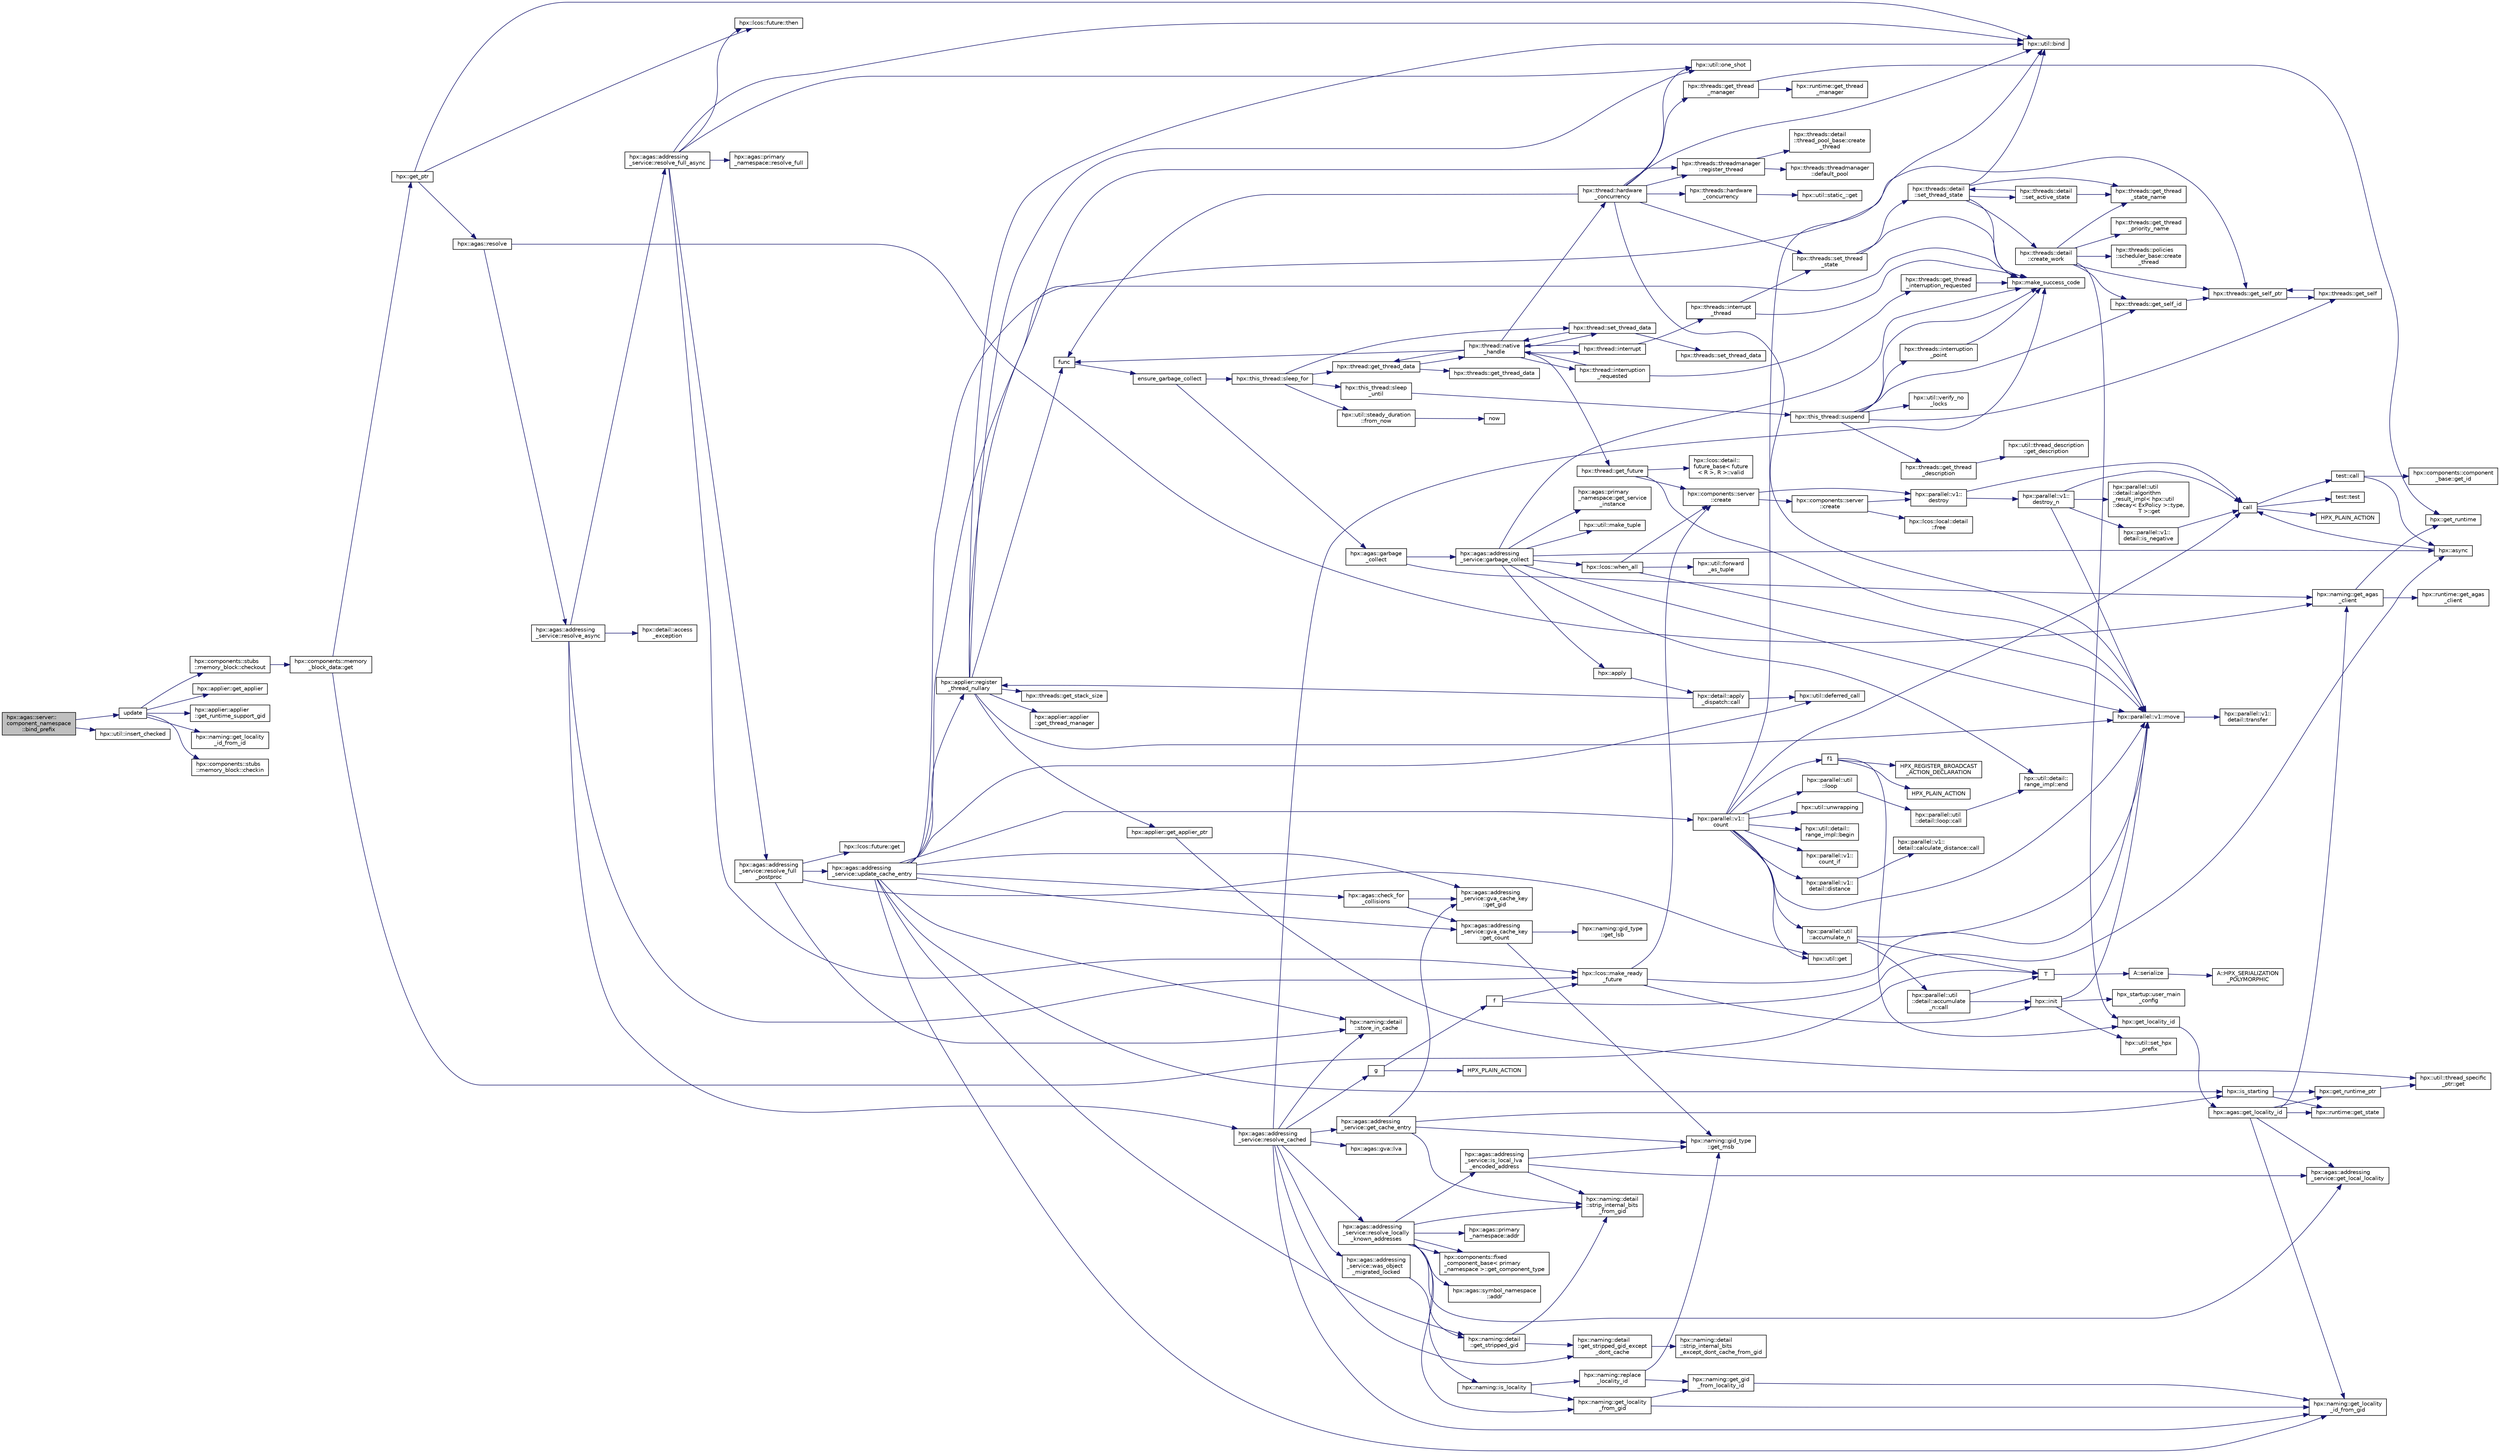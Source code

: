 digraph "hpx::agas::server::component_namespace::bind_prefix"
{
  edge [fontname="Helvetica",fontsize="10",labelfontname="Helvetica",labelfontsize="10"];
  node [fontname="Helvetica",fontsize="10",shape=record];
  rankdir="LR";
  Node181 [label="hpx::agas::server::\lcomponent_namespace\l::bind_prefix",height=0.2,width=0.4,color="black", fillcolor="grey75", style="filled", fontcolor="black"];
  Node181 -> Node182 [color="midnightblue",fontsize="10",style="solid",fontname="Helvetica"];
  Node182 [label="update",height=0.2,width=0.4,color="black", fillcolor="white", style="filled",URL="$d7/d8b/non__atomic__rma_8cpp.html#a1f6c9aa3449cfad360e892c9c0bb7773"];
  Node182 -> Node183 [color="midnightblue",fontsize="10",style="solid",fontname="Helvetica"];
  Node183 [label="hpx::components::stubs\l::memory_block::checkout",height=0.2,width=0.4,color="black", fillcolor="white", style="filled",URL="$d2/d46/structhpx_1_1components_1_1stubs_1_1memory__block.html#a37128bbb38e0ee31010f3d06d6de4e66"];
  Node183 -> Node184 [color="midnightblue",fontsize="10",style="solid",fontname="Helvetica"];
  Node184 [label="hpx::components::memory\l_block_data::get",height=0.2,width=0.4,color="black", fillcolor="white", style="filled",URL="$d5/d76/classhpx_1_1components_1_1memory__block__data.html#a97ce2f01b730d8d90d329c1642fc0b28"];
  Node184 -> Node185 [color="midnightblue",fontsize="10",style="solid",fontname="Helvetica"];
  Node185 [label="T",height=0.2,width=0.4,color="black", fillcolor="white", style="filled",URL="$db/d33/polymorphic__semiintrusive__template_8cpp.html#ad187658f9cb91c1312b39ae7e896f1ea"];
  Node185 -> Node186 [color="midnightblue",fontsize="10",style="solid",fontname="Helvetica"];
  Node186 [label="A::serialize",height=0.2,width=0.4,color="black", fillcolor="white", style="filled",URL="$d7/da0/struct_a.html#a5f5c287cf471e274ed9dda0da1592212"];
  Node186 -> Node187 [color="midnightblue",fontsize="10",style="solid",fontname="Helvetica"];
  Node187 [label="A::HPX_SERIALIZATION\l_POLYMORPHIC",height=0.2,width=0.4,color="black", fillcolor="white", style="filled",URL="$d7/da0/struct_a.html#ada978cc156cebbafddb1f3aa4c01918c"];
  Node184 -> Node188 [color="midnightblue",fontsize="10",style="solid",fontname="Helvetica"];
  Node188 [label="hpx::get_ptr",height=0.2,width=0.4,color="black", fillcolor="white", style="filled",URL="$d8/d83/namespacehpx.html#aeb814737de830a2e8e340ca052d5ebfa",tooltip="Returns a future referring to the pointer to the underlying memory of a component. "];
  Node188 -> Node189 [color="midnightblue",fontsize="10",style="solid",fontname="Helvetica"];
  Node189 [label="hpx::agas::resolve",height=0.2,width=0.4,color="black", fillcolor="white", style="filled",URL="$dc/d54/namespacehpx_1_1agas.html#aa3252ce39fbc229439bb0d85875b01fb"];
  Node189 -> Node190 [color="midnightblue",fontsize="10",style="solid",fontname="Helvetica"];
  Node190 [label="hpx::naming::get_agas\l_client",height=0.2,width=0.4,color="black", fillcolor="white", style="filled",URL="$d4/dc9/namespacehpx_1_1naming.html#a0408fffd5d34b620712a801b0ae3b032"];
  Node190 -> Node191 [color="midnightblue",fontsize="10",style="solid",fontname="Helvetica"];
  Node191 [label="hpx::get_runtime",height=0.2,width=0.4,color="black", fillcolor="white", style="filled",URL="$d8/d83/namespacehpx.html#aef902cc6c7dd3b9fbadf34d1e850a070"];
  Node190 -> Node192 [color="midnightblue",fontsize="10",style="solid",fontname="Helvetica"];
  Node192 [label="hpx::runtime::get_agas\l_client",height=0.2,width=0.4,color="black", fillcolor="white", style="filled",URL="$d0/d7b/classhpx_1_1runtime.html#aeb5dddd30d6b9861669af8ad44d1a96a"];
  Node189 -> Node193 [color="midnightblue",fontsize="10",style="solid",fontname="Helvetica"];
  Node193 [label="hpx::agas::addressing\l_service::resolve_async",height=0.2,width=0.4,color="black", fillcolor="white", style="filled",URL="$db/d58/structhpx_1_1agas_1_1addressing__service.html#a3344990e7d5c255f51bf89a8fb2828eb"];
  Node193 -> Node194 [color="midnightblue",fontsize="10",style="solid",fontname="Helvetica"];
  Node194 [label="hpx::lcos::make_ready\l_future",height=0.2,width=0.4,color="black", fillcolor="white", style="filled",URL="$d2/dc9/namespacehpx_1_1lcos.html#a42997564ddfde91d475b8a2cea8f53e4"];
  Node194 -> Node195 [color="midnightblue",fontsize="10",style="solid",fontname="Helvetica"];
  Node195 [label="hpx::init",height=0.2,width=0.4,color="black", fillcolor="white", style="filled",URL="$d8/d83/namespacehpx.html#a3c694ea960b47c56b33351ba16e3d76b",tooltip="Main entry point for launching the HPX runtime system. "];
  Node195 -> Node196 [color="midnightblue",fontsize="10",style="solid",fontname="Helvetica"];
  Node196 [label="hpx::util::set_hpx\l_prefix",height=0.2,width=0.4,color="black", fillcolor="white", style="filled",URL="$df/dad/namespacehpx_1_1util.html#ae40a23c1ba0a48d9304dcf717a95793e"];
  Node195 -> Node197 [color="midnightblue",fontsize="10",style="solid",fontname="Helvetica"];
  Node197 [label="hpx_startup::user_main\l_config",height=0.2,width=0.4,color="black", fillcolor="white", style="filled",URL="$d3/dd2/namespacehpx__startup.html#aaac571d88bd3912a4225a23eb3261637"];
  Node195 -> Node198 [color="midnightblue",fontsize="10",style="solid",fontname="Helvetica"];
  Node198 [label="hpx::parallel::v1::move",height=0.2,width=0.4,color="black", fillcolor="white", style="filled",URL="$db/db9/namespacehpx_1_1parallel_1_1v1.html#aa7c4ede081ce786c9d1eb1adff495cfc"];
  Node198 -> Node199 [color="midnightblue",fontsize="10",style="solid",fontname="Helvetica"];
  Node199 [label="hpx::parallel::v1::\ldetail::transfer",height=0.2,width=0.4,color="black", fillcolor="white", style="filled",URL="$d2/ddd/namespacehpx_1_1parallel_1_1v1_1_1detail.html#ab1b56a05e1885ca7cc7ffa1804dd2f3c"];
  Node194 -> Node200 [color="midnightblue",fontsize="10",style="solid",fontname="Helvetica"];
  Node200 [label="hpx::components::server\l::create",height=0.2,width=0.4,color="black", fillcolor="white", style="filled",URL="$d2/da2/namespacehpx_1_1components_1_1server.html#ac776c89f3d68ceb910e8cee9fa937ab4",tooltip="Create arrays of components using their default constructor. "];
  Node200 -> Node201 [color="midnightblue",fontsize="10",style="solid",fontname="Helvetica"];
  Node201 [label="hpx::components::server\l::create",height=0.2,width=0.4,color="black", fillcolor="white", style="filled",URL="$d2/da2/namespacehpx_1_1components_1_1server.html#a77d26de181c97b444565e230577981bd"];
  Node201 -> Node202 [color="midnightblue",fontsize="10",style="solid",fontname="Helvetica"];
  Node202 [label="hpx::lcos::local::detail\l::free",height=0.2,width=0.4,color="black", fillcolor="white", style="filled",URL="$d4/dcb/namespacehpx_1_1lcos_1_1local_1_1detail.html#a55a940f019734e9bb045dc123cd80e48"];
  Node201 -> Node203 [color="midnightblue",fontsize="10",style="solid",fontname="Helvetica"];
  Node203 [label="hpx::parallel::v1::\ldestroy",height=0.2,width=0.4,color="black", fillcolor="white", style="filled",URL="$db/db9/namespacehpx_1_1parallel_1_1v1.html#acf303558375048e8a7cc9a2c2e09477f"];
  Node203 -> Node204 [color="midnightblue",fontsize="10",style="solid",fontname="Helvetica"];
  Node204 [label="call",height=0.2,width=0.4,color="black", fillcolor="white", style="filled",URL="$d2/d67/promise__1620_8cpp.html#a58357f0b82bc761e1d0b9091ed563a70"];
  Node204 -> Node205 [color="midnightblue",fontsize="10",style="solid",fontname="Helvetica"];
  Node205 [label="test::test",height=0.2,width=0.4,color="black", fillcolor="white", style="filled",URL="$d8/d89/structtest.html#ab42d5ece712d716b04cb3f686f297a26"];
  Node204 -> Node206 [color="midnightblue",fontsize="10",style="solid",fontname="Helvetica"];
  Node206 [label="HPX_PLAIN_ACTION",height=0.2,width=0.4,color="black", fillcolor="white", style="filled",URL="$d2/d67/promise__1620_8cpp.html#ab96aab827a4b1fcaf66cfe0ba83fef23"];
  Node204 -> Node207 [color="midnightblue",fontsize="10",style="solid",fontname="Helvetica"];
  Node207 [label="test::call",height=0.2,width=0.4,color="black", fillcolor="white", style="filled",URL="$d8/d89/structtest.html#aeb29e7ed6518b9426ccf1344c52620ae"];
  Node207 -> Node208 [color="midnightblue",fontsize="10",style="solid",fontname="Helvetica"];
  Node208 [label="hpx::async",height=0.2,width=0.4,color="black", fillcolor="white", style="filled",URL="$d8/d83/namespacehpx.html#acb7d8e37b73b823956ce144f9a57eaa4"];
  Node208 -> Node204 [color="midnightblue",fontsize="10",style="solid",fontname="Helvetica"];
  Node207 -> Node209 [color="midnightblue",fontsize="10",style="solid",fontname="Helvetica"];
  Node209 [label="hpx::components::component\l_base::get_id",height=0.2,width=0.4,color="black", fillcolor="white", style="filled",URL="$d2/de6/classhpx_1_1components_1_1component__base.html#a4c8fd93514039bdf01c48d66d82b19cd"];
  Node203 -> Node210 [color="midnightblue",fontsize="10",style="solid",fontname="Helvetica"];
  Node210 [label="hpx::parallel::v1::\ldestroy_n",height=0.2,width=0.4,color="black", fillcolor="white", style="filled",URL="$db/db9/namespacehpx_1_1parallel_1_1v1.html#a71d0691132a300690163f5636bcd5bd3"];
  Node210 -> Node211 [color="midnightblue",fontsize="10",style="solid",fontname="Helvetica"];
  Node211 [label="hpx::parallel::v1::\ldetail::is_negative",height=0.2,width=0.4,color="black", fillcolor="white", style="filled",URL="$d2/ddd/namespacehpx_1_1parallel_1_1v1_1_1detail.html#adf2e40fc4b20ad0fd442ee3118a4d527"];
  Node211 -> Node204 [color="midnightblue",fontsize="10",style="solid",fontname="Helvetica"];
  Node210 -> Node212 [color="midnightblue",fontsize="10",style="solid",fontname="Helvetica"];
  Node212 [label="hpx::parallel::util\l::detail::algorithm\l_result_impl\< hpx::util\l::decay\< ExPolicy \>::type,\l T \>::get",height=0.2,width=0.4,color="black", fillcolor="white", style="filled",URL="$d2/d42/structhpx_1_1parallel_1_1util_1_1detail_1_1algorithm__result__impl.html#ab5b051e8ec74eff5e0e62fd63f5d377e"];
  Node210 -> Node198 [color="midnightblue",fontsize="10",style="solid",fontname="Helvetica"];
  Node210 -> Node204 [color="midnightblue",fontsize="10",style="solid",fontname="Helvetica"];
  Node200 -> Node203 [color="midnightblue",fontsize="10",style="solid",fontname="Helvetica"];
  Node194 -> Node198 [color="midnightblue",fontsize="10",style="solid",fontname="Helvetica"];
  Node193 -> Node213 [color="midnightblue",fontsize="10",style="solid",fontname="Helvetica"];
  Node213 [label="hpx::agas::addressing\l_service::resolve_cached",height=0.2,width=0.4,color="black", fillcolor="white", style="filled",URL="$db/d58/structhpx_1_1agas_1_1addressing__service.html#a187ac62b4a4b7c1b98b75979357f07a9"];
  Node213 -> Node214 [color="midnightblue",fontsize="10",style="solid",fontname="Helvetica"];
  Node214 [label="hpx::naming::detail\l::get_stripped_gid_except\l_dont_cache",height=0.2,width=0.4,color="black", fillcolor="white", style="filled",URL="$d5/d18/namespacehpx_1_1naming_1_1detail.html#a1ab848588112d0f7fac377a15692c9cc"];
  Node214 -> Node215 [color="midnightblue",fontsize="10",style="solid",fontname="Helvetica"];
  Node215 [label="hpx::naming::detail\l::strip_internal_bits\l_except_dont_cache_from_gid",height=0.2,width=0.4,color="black", fillcolor="white", style="filled",URL="$d5/d18/namespacehpx_1_1naming_1_1detail.html#aabeb51a92376c6bfb9cf31bf9ff0c4cc"];
  Node213 -> Node216 [color="midnightblue",fontsize="10",style="solid",fontname="Helvetica"];
  Node216 [label="hpx::agas::addressing\l_service::resolve_locally\l_known_addresses",height=0.2,width=0.4,color="black", fillcolor="white", style="filled",URL="$db/d58/structhpx_1_1agas_1_1addressing__service.html#afb44b2c86524b47d1431d9d66524075c"];
  Node216 -> Node217 [color="midnightblue",fontsize="10",style="solid",fontname="Helvetica"];
  Node217 [label="hpx::naming::detail\l::strip_internal_bits\l_from_gid",height=0.2,width=0.4,color="black", fillcolor="white", style="filled",URL="$d5/d18/namespacehpx_1_1naming_1_1detail.html#a95cca4d4bc82a9da3e804b225b03dfaf"];
  Node216 -> Node218 [color="midnightblue",fontsize="10",style="solid",fontname="Helvetica"];
  Node218 [label="hpx::agas::addressing\l_service::is_local_lva\l_encoded_address",height=0.2,width=0.4,color="black", fillcolor="white", style="filled",URL="$db/d58/structhpx_1_1agas_1_1addressing__service.html#af9469c8740aeb898ce6937e2d0e57095"];
  Node218 -> Node217 [color="midnightblue",fontsize="10",style="solid",fontname="Helvetica"];
  Node218 -> Node219 [color="midnightblue",fontsize="10",style="solid",fontname="Helvetica"];
  Node219 [label="hpx::agas::addressing\l_service::get_local_locality",height=0.2,width=0.4,color="black", fillcolor="white", style="filled",URL="$db/d58/structhpx_1_1agas_1_1addressing__service.html#ab52c19a37c2a7a006c6c15f90ad0539c"];
  Node218 -> Node220 [color="midnightblue",fontsize="10",style="solid",fontname="Helvetica"];
  Node220 [label="hpx::naming::gid_type\l::get_msb",height=0.2,width=0.4,color="black", fillcolor="white", style="filled",URL="$d3/d67/structhpx_1_1naming_1_1gid__type.html#a31d0fb49a563fb184fecaabdced4dcd9"];
  Node216 -> Node219 [color="midnightblue",fontsize="10",style="solid",fontname="Helvetica"];
  Node216 -> Node221 [color="midnightblue",fontsize="10",style="solid",fontname="Helvetica"];
  Node221 [label="hpx::naming::is_locality",height=0.2,width=0.4,color="black", fillcolor="white", style="filled",URL="$d4/dc9/namespacehpx_1_1naming.html#a960045d29982b0fda774809643cf2be8"];
  Node221 -> Node222 [color="midnightblue",fontsize="10",style="solid",fontname="Helvetica"];
  Node222 [label="hpx::naming::get_locality\l_from_gid",height=0.2,width=0.4,color="black", fillcolor="white", style="filled",URL="$d4/dc9/namespacehpx_1_1naming.html#a0b1c0ab6510a7a869fa4e3c7717748e5"];
  Node222 -> Node223 [color="midnightblue",fontsize="10",style="solid",fontname="Helvetica"];
  Node223 [label="hpx::naming::get_gid\l_from_locality_id",height=0.2,width=0.4,color="black", fillcolor="white", style="filled",URL="$d4/dc9/namespacehpx_1_1naming.html#ae50a3ecdb5854b6a25a556ebc9830541"];
  Node223 -> Node224 [color="midnightblue",fontsize="10",style="solid",fontname="Helvetica"];
  Node224 [label="hpx::naming::get_locality\l_id_from_gid",height=0.2,width=0.4,color="black", fillcolor="white", style="filled",URL="$d4/dc9/namespacehpx_1_1naming.html#a7fd43037784560bd04fda9b49e33529f"];
  Node222 -> Node224 [color="midnightblue",fontsize="10",style="solid",fontname="Helvetica"];
  Node221 -> Node225 [color="midnightblue",fontsize="10",style="solid",fontname="Helvetica"];
  Node225 [label="hpx::naming::replace\l_locality_id",height=0.2,width=0.4,color="black", fillcolor="white", style="filled",URL="$d4/dc9/namespacehpx_1_1naming.html#a27ed9275dccbd5fb677b350f040c21b4"];
  Node225 -> Node223 [color="midnightblue",fontsize="10",style="solid",fontname="Helvetica"];
  Node225 -> Node220 [color="midnightblue",fontsize="10",style="solid",fontname="Helvetica"];
  Node216 -> Node222 [color="midnightblue",fontsize="10",style="solid",fontname="Helvetica"];
  Node216 -> Node226 [color="midnightblue",fontsize="10",style="solid",fontname="Helvetica"];
  Node226 [label="hpx::agas::primary\l_namespace::addr",height=0.2,width=0.4,color="black", fillcolor="white", style="filled",URL="$d1/d43/structhpx_1_1agas_1_1primary__namespace.html#ab71d11675989acee54e82f6d1956a77c"];
  Node216 -> Node227 [color="midnightblue",fontsize="10",style="solid",fontname="Helvetica"];
  Node227 [label="hpx::components::fixed\l_component_base\< primary\l_namespace \>::get_component_type",height=0.2,width=0.4,color="black", fillcolor="white", style="filled",URL="$df/dfd/classhpx_1_1components_1_1fixed__component__base.html#aa87dbc5aad4f2ee3f9b8f62c6981a8c2"];
  Node216 -> Node228 [color="midnightblue",fontsize="10",style="solid",fontname="Helvetica"];
  Node228 [label="hpx::agas::symbol_namespace\l::addr",height=0.2,width=0.4,color="black", fillcolor="white", style="filled",URL="$dd/d5e/structhpx_1_1agas_1_1symbol__namespace.html#a2527957c5b5ce9c4842294c8a95d00b4"];
  Node216 -> Node227 [color="midnightblue",fontsize="10",style="solid",fontname="Helvetica"];
  Node213 -> Node229 [color="midnightblue",fontsize="10",style="solid",fontname="Helvetica"];
  Node229 [label="hpx::make_success_code",height=0.2,width=0.4,color="black", fillcolor="white", style="filled",URL="$d8/d83/namespacehpx.html#a0e8512a8f49e2a6c8185061181419d8f",tooltip="Returns error_code(hpx::success, \"success\", mode). "];
  Node213 -> Node230 [color="midnightblue",fontsize="10",style="solid",fontname="Helvetica"];
  Node230 [label="hpx::naming::detail\l::store_in_cache",height=0.2,width=0.4,color="black", fillcolor="white", style="filled",URL="$d5/d18/namespacehpx_1_1naming_1_1detail.html#a58e1ddcbd72ed4042377e11f32abf3fa"];
  Node213 -> Node224 [color="midnightblue",fontsize="10",style="solid",fontname="Helvetica"];
  Node213 -> Node231 [color="midnightblue",fontsize="10",style="solid",fontname="Helvetica"];
  Node231 [label="hpx::agas::addressing\l_service::was_object\l_migrated_locked",height=0.2,width=0.4,color="black", fillcolor="white", style="filled",URL="$db/d58/structhpx_1_1agas_1_1addressing__service.html#aade8c179c3866b1212fe6439b586ace1",tooltip="Maintain list of migrated objects. "];
  Node231 -> Node232 [color="midnightblue",fontsize="10",style="solid",fontname="Helvetica"];
  Node232 [label="hpx::naming::detail\l::get_stripped_gid",height=0.2,width=0.4,color="black", fillcolor="white", style="filled",URL="$d5/d18/namespacehpx_1_1naming_1_1detail.html#ad3a849cb7ebd5dccf9aefadccc21dd89"];
  Node232 -> Node217 [color="midnightblue",fontsize="10",style="solid",fontname="Helvetica"];
  Node232 -> Node214 [color="midnightblue",fontsize="10",style="solid",fontname="Helvetica"];
  Node213 -> Node233 [color="midnightblue",fontsize="10",style="solid",fontname="Helvetica"];
  Node233 [label="g",height=0.2,width=0.4,color="black", fillcolor="white", style="filled",URL="$da/d17/cxx11__noexcept_8cpp.html#a96f5ebe659f57f5faa7343c54f8ea39a"];
  Node233 -> Node234 [color="midnightblue",fontsize="10",style="solid",fontname="Helvetica"];
  Node234 [label="f",height=0.2,width=0.4,color="black", fillcolor="white", style="filled",URL="$d4/d13/async__unwrap__1037_8cpp.html#a02a6b0b4f77af9f69a841dc8262b0cd0"];
  Node234 -> Node208 [color="midnightblue",fontsize="10",style="solid",fontname="Helvetica"];
  Node234 -> Node194 [color="midnightblue",fontsize="10",style="solid",fontname="Helvetica"];
  Node233 -> Node235 [color="midnightblue",fontsize="10",style="solid",fontname="Helvetica"];
  Node235 [label="HPX_PLAIN_ACTION",height=0.2,width=0.4,color="black", fillcolor="white", style="filled",URL="$d4/d13/async__unwrap__1037_8cpp.html#ab5991a65409f0229f564e4935bd7b979"];
  Node213 -> Node236 [color="midnightblue",fontsize="10",style="solid",fontname="Helvetica"];
  Node236 [label="hpx::agas::addressing\l_service::get_cache_entry",height=0.2,width=0.4,color="black", fillcolor="white", style="filled",URL="$db/d58/structhpx_1_1agas_1_1addressing__service.html#aa49e358ece0734e36829a90603b51c63"];
  Node236 -> Node237 [color="midnightblue",fontsize="10",style="solid",fontname="Helvetica"];
  Node237 [label="hpx::is_starting",height=0.2,width=0.4,color="black", fillcolor="white", style="filled",URL="$d8/d83/namespacehpx.html#ab3ff61647293cfe9b7c3060fee8445a5",tooltip="Test whether the runtime system is currently being started. "];
  Node237 -> Node238 [color="midnightblue",fontsize="10",style="solid",fontname="Helvetica"];
  Node238 [label="hpx::get_runtime_ptr",height=0.2,width=0.4,color="black", fillcolor="white", style="filled",URL="$d8/d83/namespacehpx.html#af29daf2bb3e01b4d6495a1742b6cce64"];
  Node238 -> Node239 [color="midnightblue",fontsize="10",style="solid",fontname="Helvetica"];
  Node239 [label="hpx::util::thread_specific\l_ptr::get",height=0.2,width=0.4,color="black", fillcolor="white", style="filled",URL="$d4/d4c/structhpx_1_1util_1_1thread__specific__ptr.html#a3b27d8520710478aa41d1f74206bdba9"];
  Node237 -> Node240 [color="midnightblue",fontsize="10",style="solid",fontname="Helvetica"];
  Node240 [label="hpx::runtime::get_state",height=0.2,width=0.4,color="black", fillcolor="white", style="filled",URL="$d0/d7b/classhpx_1_1runtime.html#ab405f80e060dac95d624520f38b0524c"];
  Node236 -> Node217 [color="midnightblue",fontsize="10",style="solid",fontname="Helvetica"];
  Node236 -> Node220 [color="midnightblue",fontsize="10",style="solid",fontname="Helvetica"];
  Node236 -> Node241 [color="midnightblue",fontsize="10",style="solid",fontname="Helvetica"];
  Node241 [label="hpx::agas::addressing\l_service::gva_cache_key\l::get_gid",height=0.2,width=0.4,color="black", fillcolor="white", style="filled",URL="$d0/d9c/structhpx_1_1agas_1_1addressing__service_1_1gva__cache__key.html#a708ed959cf225ceef95f3328a99e29ff"];
  Node213 -> Node242 [color="midnightblue",fontsize="10",style="solid",fontname="Helvetica"];
  Node242 [label="hpx::agas::gva::lva",height=0.2,width=0.4,color="black", fillcolor="white", style="filled",URL="$dc/d8a/structhpx_1_1agas_1_1gva.html#aea2401483cd9320a0a8ca504e79e076b"];
  Node193 -> Node243 [color="midnightblue",fontsize="10",style="solid",fontname="Helvetica"];
  Node243 [label="hpx::detail::access\l_exception",height=0.2,width=0.4,color="black", fillcolor="white", style="filled",URL="$d5/dbe/namespacehpx_1_1detail.html#ad5b3b2c9c75cdd2d75f4473c03230643"];
  Node193 -> Node244 [color="midnightblue",fontsize="10",style="solid",fontname="Helvetica"];
  Node244 [label="hpx::agas::addressing\l_service::resolve_full_async",height=0.2,width=0.4,color="black", fillcolor="white", style="filled",URL="$db/d58/structhpx_1_1agas_1_1addressing__service.html#af678e6288e0f302b9c96b813a8e660ef"];
  Node244 -> Node194 [color="midnightblue",fontsize="10",style="solid",fontname="Helvetica"];
  Node244 -> Node245 [color="midnightblue",fontsize="10",style="solid",fontname="Helvetica"];
  Node245 [label="hpx::agas::primary\l_namespace::resolve_full",height=0.2,width=0.4,color="black", fillcolor="white", style="filled",URL="$d1/d43/structhpx_1_1agas_1_1primary__namespace.html#ae7bd476e130fc743397d0d18bb161f74"];
  Node244 -> Node246 [color="midnightblue",fontsize="10",style="solid",fontname="Helvetica"];
  Node246 [label="hpx::lcos::future::then",height=0.2,width=0.4,color="black", fillcolor="white", style="filled",URL="$d0/d33/classhpx_1_1lcos_1_1future.html#a17045dee172c36e208b2cbd400fa8797"];
  Node244 -> Node247 [color="midnightblue",fontsize="10",style="solid",fontname="Helvetica"];
  Node247 [label="hpx::util::bind",height=0.2,width=0.4,color="black", fillcolor="white", style="filled",URL="$df/dad/namespacehpx_1_1util.html#ad844caedf82a0173d6909d910c3e48c6"];
  Node244 -> Node248 [color="midnightblue",fontsize="10",style="solid",fontname="Helvetica"];
  Node248 [label="hpx::util::one_shot",height=0.2,width=0.4,color="black", fillcolor="white", style="filled",URL="$df/dad/namespacehpx_1_1util.html#a273e61be42a72415291e0ec0a4f28c7a"];
  Node244 -> Node249 [color="midnightblue",fontsize="10",style="solid",fontname="Helvetica"];
  Node249 [label="hpx::agas::addressing\l_service::resolve_full\l_postproc",height=0.2,width=0.4,color="black", fillcolor="white", style="filled",URL="$db/d58/structhpx_1_1agas_1_1addressing__service.html#a9adf9683a9e200a15224e7c04f8d6339"];
  Node249 -> Node250 [color="midnightblue",fontsize="10",style="solid",fontname="Helvetica"];
  Node250 [label="hpx::util::get",height=0.2,width=0.4,color="black", fillcolor="white", style="filled",URL="$df/dad/namespacehpx_1_1util.html#a5cbd3c41f03f4d4acaedaa4777e3cc02"];
  Node249 -> Node251 [color="midnightblue",fontsize="10",style="solid",fontname="Helvetica"];
  Node251 [label="hpx::lcos::future::get",height=0.2,width=0.4,color="black", fillcolor="white", style="filled",URL="$d0/d33/classhpx_1_1lcos_1_1future.html#a8c28269486d5620ac48af349f17bb41c"];
  Node249 -> Node230 [color="midnightblue",fontsize="10",style="solid",fontname="Helvetica"];
  Node249 -> Node252 [color="midnightblue",fontsize="10",style="solid",fontname="Helvetica"];
  Node252 [label="hpx::agas::addressing\l_service::update_cache_entry",height=0.2,width=0.4,color="black", fillcolor="white", style="filled",URL="$db/d58/structhpx_1_1agas_1_1addressing__service.html#ab49f7530592fc5c804c94720b8ffd61d"];
  Node252 -> Node229 [color="midnightblue",fontsize="10",style="solid",fontname="Helvetica"];
  Node252 -> Node230 [color="midnightblue",fontsize="10",style="solid",fontname="Helvetica"];
  Node252 -> Node232 [color="midnightblue",fontsize="10",style="solid",fontname="Helvetica"];
  Node252 -> Node224 [color="midnightblue",fontsize="10",style="solid",fontname="Helvetica"];
  Node252 -> Node253 [color="midnightblue",fontsize="10",style="solid",fontname="Helvetica"];
  Node253 [label="hpx::threads::get_self_ptr",height=0.2,width=0.4,color="black", fillcolor="white", style="filled",URL="$d7/d28/namespacehpx_1_1threads.html#a22877ae347ad884cde3a51397dad6c53"];
  Node253 -> Node254 [color="midnightblue",fontsize="10",style="solid",fontname="Helvetica"];
  Node254 [label="hpx::threads::get_self",height=0.2,width=0.4,color="black", fillcolor="white", style="filled",URL="$d7/d28/namespacehpx_1_1threads.html#a07daf4d6d29233f20d66d41ab7b5b8e8"];
  Node254 -> Node253 [color="midnightblue",fontsize="10",style="solid",fontname="Helvetica"];
  Node252 -> Node237 [color="midnightblue",fontsize="10",style="solid",fontname="Helvetica"];
  Node252 -> Node255 [color="midnightblue",fontsize="10",style="solid",fontname="Helvetica"];
  Node255 [label="hpx::applier::register\l_thread_nullary",height=0.2,width=0.4,color="black", fillcolor="white", style="filled",URL="$d8/dcb/namespacehpx_1_1applier.html#a401cd1145927e58d74d1eb52aaccd936"];
  Node255 -> Node256 [color="midnightblue",fontsize="10",style="solid",fontname="Helvetica"];
  Node256 [label="hpx::applier::get_applier_ptr",height=0.2,width=0.4,color="black", fillcolor="white", style="filled",URL="$d8/dcb/namespacehpx_1_1applier.html#a617483cf2b77ad3a0aa428ade7b35299"];
  Node256 -> Node239 [color="midnightblue",fontsize="10",style="solid",fontname="Helvetica"];
  Node255 -> Node257 [color="midnightblue",fontsize="10",style="solid",fontname="Helvetica"];
  Node257 [label="func",height=0.2,width=0.4,color="black", fillcolor="white", style="filled",URL="$d8/dfd/id__type__ref__counting__1032_8cpp.html#ab811b86ea5107ffb3351fcaa29d2c652"];
  Node257 -> Node258 [color="midnightblue",fontsize="10",style="solid",fontname="Helvetica"];
  Node258 [label="ensure_garbage_collect",height=0.2,width=0.4,color="black", fillcolor="white", style="filled",URL="$d8/dfd/id__type__ref__counting__1032_8cpp.html#a5264b94bf7c262ac0e521fb290d476d5"];
  Node258 -> Node259 [color="midnightblue",fontsize="10",style="solid",fontname="Helvetica"];
  Node259 [label="hpx::this_thread::sleep_for",height=0.2,width=0.4,color="black", fillcolor="white", style="filled",URL="$d9/d52/namespacehpx_1_1this__thread.html#afc042a5a5fa52eef2d1d177a343435cf"];
  Node259 -> Node260 [color="midnightblue",fontsize="10",style="solid",fontname="Helvetica"];
  Node260 [label="hpx::this_thread::sleep\l_until",height=0.2,width=0.4,color="black", fillcolor="white", style="filled",URL="$d9/d52/namespacehpx_1_1this__thread.html#ae12a853980115b23ff0ab8ca06622658"];
  Node260 -> Node261 [color="midnightblue",fontsize="10",style="solid",fontname="Helvetica"];
  Node261 [label="hpx::this_thread::suspend",height=0.2,width=0.4,color="black", fillcolor="white", style="filled",URL="$d9/d52/namespacehpx_1_1this__thread.html#aca220026fb3014c0881d129fe31c0073"];
  Node261 -> Node254 [color="midnightblue",fontsize="10",style="solid",fontname="Helvetica"];
  Node261 -> Node262 [color="midnightblue",fontsize="10",style="solid",fontname="Helvetica"];
  Node262 [label="hpx::threads::get_self_id",height=0.2,width=0.4,color="black", fillcolor="white", style="filled",URL="$d7/d28/namespacehpx_1_1threads.html#afafe0f900b9fac3d4ed3c747625c1cfe"];
  Node262 -> Node253 [color="midnightblue",fontsize="10",style="solid",fontname="Helvetica"];
  Node261 -> Node263 [color="midnightblue",fontsize="10",style="solid",fontname="Helvetica"];
  Node263 [label="hpx::threads::interruption\l_point",height=0.2,width=0.4,color="black", fillcolor="white", style="filled",URL="$d7/d28/namespacehpx_1_1threads.html#ada6ec56a12b050707311d8c628089059"];
  Node263 -> Node229 [color="midnightblue",fontsize="10",style="solid",fontname="Helvetica"];
  Node261 -> Node264 [color="midnightblue",fontsize="10",style="solid",fontname="Helvetica"];
  Node264 [label="hpx::util::verify_no\l_locks",height=0.2,width=0.4,color="black", fillcolor="white", style="filled",URL="$df/dad/namespacehpx_1_1util.html#ae0e1837ee6f09b79b26c2e788d2e9fc9"];
  Node261 -> Node265 [color="midnightblue",fontsize="10",style="solid",fontname="Helvetica"];
  Node265 [label="hpx::threads::get_thread\l_description",height=0.2,width=0.4,color="black", fillcolor="white", style="filled",URL="$d7/d28/namespacehpx_1_1threads.html#a42fc18a7a680f4e8bc633a4b4c956701"];
  Node265 -> Node266 [color="midnightblue",fontsize="10",style="solid",fontname="Helvetica"];
  Node266 [label="hpx::util::thread_description\l::get_description",height=0.2,width=0.4,color="black", fillcolor="white", style="filled",URL="$df/d9e/structhpx_1_1util_1_1thread__description.html#a8c834e14eca6eb228188022577f9f952"];
  Node261 -> Node229 [color="midnightblue",fontsize="10",style="solid",fontname="Helvetica"];
  Node259 -> Node267 [color="midnightblue",fontsize="10",style="solid",fontname="Helvetica"];
  Node267 [label="hpx::util::steady_duration\l::from_now",height=0.2,width=0.4,color="black", fillcolor="white", style="filled",URL="$d9/d4f/classhpx_1_1util_1_1steady__duration.html#a0132206d767cd0f7395507b40111a153"];
  Node267 -> Node268 [color="midnightblue",fontsize="10",style="solid",fontname="Helvetica"];
  Node268 [label="now",height=0.2,width=0.4,color="black", fillcolor="white", style="filled",URL="$de/db3/1d__stencil__1__omp_8cpp.html#a89e9667753dccfac455bd37a7a3a7b16"];
  Node259 -> Node269 [color="midnightblue",fontsize="10",style="solid",fontname="Helvetica"];
  Node269 [label="hpx::thread::get_thread_data",height=0.2,width=0.4,color="black", fillcolor="white", style="filled",URL="$de/d9b/classhpx_1_1thread.html#a4535ef82cec3b953d2c941d20e3e3904"];
  Node269 -> Node270 [color="midnightblue",fontsize="10",style="solid",fontname="Helvetica"];
  Node270 [label="hpx::threads::get_thread_data",height=0.2,width=0.4,color="black", fillcolor="white", style="filled",URL="$d7/d28/namespacehpx_1_1threads.html#a8737931ff6303807225f735b2b384ae4"];
  Node269 -> Node271 [color="midnightblue",fontsize="10",style="solid",fontname="Helvetica"];
  Node271 [label="hpx::thread::native\l_handle",height=0.2,width=0.4,color="black", fillcolor="white", style="filled",URL="$de/d9b/classhpx_1_1thread.html#acf48190d264ab64c1c4ec99d0b421b5a"];
  Node271 -> Node272 [color="midnightblue",fontsize="10",style="solid",fontname="Helvetica"];
  Node272 [label="hpx::thread::hardware\l_concurrency",height=0.2,width=0.4,color="black", fillcolor="white", style="filled",URL="$de/d9b/classhpx_1_1thread.html#a8e4fff210e02485ba493bc3a2a956c03"];
  Node272 -> Node273 [color="midnightblue",fontsize="10",style="solid",fontname="Helvetica"];
  Node273 [label="hpx::threads::hardware\l_concurrency",height=0.2,width=0.4,color="black", fillcolor="white", style="filled",URL="$d7/d28/namespacehpx_1_1threads.html#aa8752a235478d2ad7b5ac467b63ab527"];
  Node273 -> Node274 [color="midnightblue",fontsize="10",style="solid",fontname="Helvetica"];
  Node274 [label="hpx::util::static_::get",height=0.2,width=0.4,color="black", fillcolor="white", style="filled",URL="$d3/dbb/structhpx_1_1util_1_1static__.html#a2967c633948a3bf17a3b5405ef5a8318"];
  Node272 -> Node257 [color="midnightblue",fontsize="10",style="solid",fontname="Helvetica"];
  Node272 -> Node247 [color="midnightblue",fontsize="10",style="solid",fontname="Helvetica"];
  Node272 -> Node248 [color="midnightblue",fontsize="10",style="solid",fontname="Helvetica"];
  Node272 -> Node198 [color="midnightblue",fontsize="10",style="solid",fontname="Helvetica"];
  Node272 -> Node275 [color="midnightblue",fontsize="10",style="solid",fontname="Helvetica"];
  Node275 [label="hpx::threads::get_thread\l_manager",height=0.2,width=0.4,color="black", fillcolor="white", style="filled",URL="$d7/d28/namespacehpx_1_1threads.html#a076973c3a53beadde7d967e22c4f6cce"];
  Node275 -> Node191 [color="midnightblue",fontsize="10",style="solid",fontname="Helvetica"];
  Node275 -> Node276 [color="midnightblue",fontsize="10",style="solid",fontname="Helvetica"];
  Node276 [label="hpx::runtime::get_thread\l_manager",height=0.2,width=0.4,color="black", fillcolor="white", style="filled",URL="$d0/d7b/classhpx_1_1runtime.html#a865b12d57fcd44a8d3dda3e35414f563"];
  Node272 -> Node277 [color="midnightblue",fontsize="10",style="solid",fontname="Helvetica"];
  Node277 [label="hpx::threads::threadmanager\l::register_thread",height=0.2,width=0.4,color="black", fillcolor="white", style="filled",URL="$d5/daa/classhpx_1_1threads_1_1threadmanager.html#a7f79c7578e08a60ca45eb276ce8133d8"];
  Node277 -> Node278 [color="midnightblue",fontsize="10",style="solid",fontname="Helvetica"];
  Node278 [label="hpx::threads::threadmanager\l::default_pool",height=0.2,width=0.4,color="black", fillcolor="white", style="filled",URL="$d5/daa/classhpx_1_1threads_1_1threadmanager.html#a851f067d03b5dd1c5e6a9a6a841e05df"];
  Node277 -> Node279 [color="midnightblue",fontsize="10",style="solid",fontname="Helvetica"];
  Node279 [label="hpx::threads::detail\l::thread_pool_base::create\l_thread",height=0.2,width=0.4,color="black", fillcolor="white", style="filled",URL="$de/dae/classhpx_1_1threads_1_1detail_1_1thread__pool__base.html#ad35d3779eef6f4528e62a26d71b34b34"];
  Node272 -> Node280 [color="midnightblue",fontsize="10",style="solid",fontname="Helvetica"];
  Node280 [label="hpx::threads::set_thread\l_state",height=0.2,width=0.4,color="black", fillcolor="white", style="filled",URL="$d7/d28/namespacehpx_1_1threads.html#ac0690ad16ad778bcc79dcd727cc33025",tooltip="Set the thread state of the thread referenced by the thread_id id. "];
  Node280 -> Node229 [color="midnightblue",fontsize="10",style="solid",fontname="Helvetica"];
  Node280 -> Node281 [color="midnightblue",fontsize="10",style="solid",fontname="Helvetica"];
  Node281 [label="hpx::threads::detail\l::set_thread_state",height=0.2,width=0.4,color="black", fillcolor="white", style="filled",URL="$d2/dd1/namespacehpx_1_1threads_1_1detail.html#af85ddc854c4a149bf1738eb1b111b9ab"];
  Node281 -> Node282 [color="midnightblue",fontsize="10",style="solid",fontname="Helvetica"];
  Node282 [label="hpx::threads::get_thread\l_state_name",height=0.2,width=0.4,color="black", fillcolor="white", style="filled",URL="$d7/d28/namespacehpx_1_1threads.html#a26f91ea8d2195f165c033241c5cd11db"];
  Node281 -> Node229 [color="midnightblue",fontsize="10",style="solid",fontname="Helvetica"];
  Node281 -> Node247 [color="midnightblue",fontsize="10",style="solid",fontname="Helvetica"];
  Node281 -> Node283 [color="midnightblue",fontsize="10",style="solid",fontname="Helvetica"];
  Node283 [label="hpx::threads::detail\l::set_active_state",height=0.2,width=0.4,color="black", fillcolor="white", style="filled",URL="$d2/dd1/namespacehpx_1_1threads_1_1detail.html#a45884a5bf04ad66a4f259231a3947e76"];
  Node283 -> Node282 [color="midnightblue",fontsize="10",style="solid",fontname="Helvetica"];
  Node283 -> Node281 [color="midnightblue",fontsize="10",style="solid",fontname="Helvetica"];
  Node281 -> Node284 [color="midnightblue",fontsize="10",style="solid",fontname="Helvetica"];
  Node284 [label="hpx::threads::detail\l::create_work",height=0.2,width=0.4,color="black", fillcolor="white", style="filled",URL="$d2/dd1/namespacehpx_1_1threads_1_1detail.html#ae22384a3c1b1a1940032fad068fb54b1"];
  Node284 -> Node282 [color="midnightblue",fontsize="10",style="solid",fontname="Helvetica"];
  Node284 -> Node285 [color="midnightblue",fontsize="10",style="solid",fontname="Helvetica"];
  Node285 [label="hpx::threads::get_thread\l_priority_name",height=0.2,width=0.4,color="black", fillcolor="white", style="filled",URL="$d7/d28/namespacehpx_1_1threads.html#a9c6b2fec0c1cf5b06ff83ce756ca6d42"];
  Node284 -> Node253 [color="midnightblue",fontsize="10",style="solid",fontname="Helvetica"];
  Node284 -> Node262 [color="midnightblue",fontsize="10",style="solid",fontname="Helvetica"];
  Node284 -> Node286 [color="midnightblue",fontsize="10",style="solid",fontname="Helvetica"];
  Node286 [label="hpx::get_locality_id",height=0.2,width=0.4,color="black", fillcolor="white", style="filled",URL="$d8/d83/namespacehpx.html#a158d7c54a657bb364c1704033010697b",tooltip="Return the number of the locality this function is being called from. "];
  Node286 -> Node287 [color="midnightblue",fontsize="10",style="solid",fontname="Helvetica"];
  Node287 [label="hpx::agas::get_locality_id",height=0.2,width=0.4,color="black", fillcolor="white", style="filled",URL="$dc/d54/namespacehpx_1_1agas.html#a491cc2ddecdf0f1a9129900caa6a4d3e"];
  Node287 -> Node238 [color="midnightblue",fontsize="10",style="solid",fontname="Helvetica"];
  Node287 -> Node240 [color="midnightblue",fontsize="10",style="solid",fontname="Helvetica"];
  Node287 -> Node190 [color="midnightblue",fontsize="10",style="solid",fontname="Helvetica"];
  Node287 -> Node219 [color="midnightblue",fontsize="10",style="solid",fontname="Helvetica"];
  Node287 -> Node224 [color="midnightblue",fontsize="10",style="solid",fontname="Helvetica"];
  Node284 -> Node288 [color="midnightblue",fontsize="10",style="solid",fontname="Helvetica"];
  Node288 [label="hpx::threads::policies\l::scheduler_base::create\l_thread",height=0.2,width=0.4,color="black", fillcolor="white", style="filled",URL="$dd/d7e/structhpx_1_1threads_1_1policies_1_1scheduler__base.html#ad3b05cd7f363cc8e8410ce368c3794e0"];
  Node271 -> Node289 [color="midnightblue",fontsize="10",style="solid",fontname="Helvetica"];
  Node289 [label="hpx::thread::interrupt",height=0.2,width=0.4,color="black", fillcolor="white", style="filled",URL="$de/d9b/classhpx_1_1thread.html#ac34d0d033aa743c476a79dbc2e1a8a39"];
  Node289 -> Node290 [color="midnightblue",fontsize="10",style="solid",fontname="Helvetica"];
  Node290 [label="hpx::threads::interrupt\l_thread",height=0.2,width=0.4,color="black", fillcolor="white", style="filled",URL="$d7/d28/namespacehpx_1_1threads.html#a6bdda1a2aab61b9b13d274b5155d7e73"];
  Node290 -> Node229 [color="midnightblue",fontsize="10",style="solid",fontname="Helvetica"];
  Node290 -> Node280 [color="midnightblue",fontsize="10",style="solid",fontname="Helvetica"];
  Node289 -> Node271 [color="midnightblue",fontsize="10",style="solid",fontname="Helvetica"];
  Node271 -> Node291 [color="midnightblue",fontsize="10",style="solid",fontname="Helvetica"];
  Node291 [label="hpx::thread::interruption\l_requested",height=0.2,width=0.4,color="black", fillcolor="white", style="filled",URL="$de/d9b/classhpx_1_1thread.html#a33276bb4c20bbb0b1978944e18ef71b8"];
  Node291 -> Node292 [color="midnightblue",fontsize="10",style="solid",fontname="Helvetica"];
  Node292 [label="hpx::threads::get_thread\l_interruption_requested",height=0.2,width=0.4,color="black", fillcolor="white", style="filled",URL="$d7/d28/namespacehpx_1_1threads.html#ae64a7fdb8b5c8bac7be0c8282672a03b"];
  Node292 -> Node229 [color="midnightblue",fontsize="10",style="solid",fontname="Helvetica"];
  Node291 -> Node271 [color="midnightblue",fontsize="10",style="solid",fontname="Helvetica"];
  Node271 -> Node293 [color="midnightblue",fontsize="10",style="solid",fontname="Helvetica"];
  Node293 [label="hpx::thread::get_future",height=0.2,width=0.4,color="black", fillcolor="white", style="filled",URL="$de/d9b/classhpx_1_1thread.html#a87fdb0d8da826366fc190ed224900a64"];
  Node293 -> Node294 [color="midnightblue",fontsize="10",style="solid",fontname="Helvetica"];
  Node294 [label="hpx::lcos::detail::\lfuture_base\< future\l\< R \>, R \>::valid",height=0.2,width=0.4,color="black", fillcolor="white", style="filled",URL="$d5/dd7/classhpx_1_1lcos_1_1detail_1_1future__base.html#aaf7beb7374815614363033bd96573e75"];
  Node293 -> Node200 [color="midnightblue",fontsize="10",style="solid",fontname="Helvetica"];
  Node293 -> Node198 [color="midnightblue",fontsize="10",style="solid",fontname="Helvetica"];
  Node271 -> Node269 [color="midnightblue",fontsize="10",style="solid",fontname="Helvetica"];
  Node271 -> Node295 [color="midnightblue",fontsize="10",style="solid",fontname="Helvetica"];
  Node295 [label="hpx::thread::set_thread_data",height=0.2,width=0.4,color="black", fillcolor="white", style="filled",URL="$de/d9b/classhpx_1_1thread.html#a7317a3cf5251f3b33c990449570d4cea"];
  Node295 -> Node296 [color="midnightblue",fontsize="10",style="solid",fontname="Helvetica"];
  Node296 [label="hpx::threads::set_thread_data",height=0.2,width=0.4,color="black", fillcolor="white", style="filled",URL="$d7/d28/namespacehpx_1_1threads.html#a00a625acc149fce3ae38e4340454acf7"];
  Node295 -> Node271 [color="midnightblue",fontsize="10",style="solid",fontname="Helvetica"];
  Node271 -> Node257 [color="midnightblue",fontsize="10",style="solid",fontname="Helvetica"];
  Node259 -> Node295 [color="midnightblue",fontsize="10",style="solid",fontname="Helvetica"];
  Node258 -> Node297 [color="midnightblue",fontsize="10",style="solid",fontname="Helvetica"];
  Node297 [label="hpx::agas::garbage\l_collect",height=0.2,width=0.4,color="black", fillcolor="white", style="filled",URL="$dc/d54/namespacehpx_1_1agas.html#a951337adc4f9bd6df00a50737468e911"];
  Node297 -> Node190 [color="midnightblue",fontsize="10",style="solid",fontname="Helvetica"];
  Node297 -> Node298 [color="midnightblue",fontsize="10",style="solid",fontname="Helvetica"];
  Node298 [label="hpx::agas::addressing\l_service::garbage_collect",height=0.2,width=0.4,color="black", fillcolor="white", style="filled",URL="$db/d58/structhpx_1_1agas_1_1addressing__service.html#a87dcae0eacf6e62d5103ebf516d86f63"];
  Node298 -> Node229 [color="midnightblue",fontsize="10",style="solid",fontname="Helvetica"];
  Node298 -> Node299 [color="midnightblue",fontsize="10",style="solid",fontname="Helvetica"];
  Node299 [label="hpx::agas::primary\l_namespace::get_service\l_instance",height=0.2,width=0.4,color="black", fillcolor="white", style="filled",URL="$d1/d43/structhpx_1_1agas_1_1primary__namespace.html#a7630ff0f30ff8c23b13b4672c5350e2e"];
  Node298 -> Node300 [color="midnightblue",fontsize="10",style="solid",fontname="Helvetica"];
  Node300 [label="hpx::util::make_tuple",height=0.2,width=0.4,color="black", fillcolor="white", style="filled",URL="$df/dad/namespacehpx_1_1util.html#a06fa74211a987d208e013f400a9f5328"];
  Node298 -> Node301 [color="midnightblue",fontsize="10",style="solid",fontname="Helvetica"];
  Node301 [label="hpx::util::detail::\lrange_impl::end",height=0.2,width=0.4,color="black", fillcolor="white", style="filled",URL="$d4/d4a/namespacehpx_1_1util_1_1detail_1_1range__impl.html#afb2ea48b0902f52ee4d8b764807b4316"];
  Node298 -> Node302 [color="midnightblue",fontsize="10",style="solid",fontname="Helvetica"];
  Node302 [label="hpx::apply",height=0.2,width=0.4,color="black", fillcolor="white", style="filled",URL="$d8/d83/namespacehpx.html#aa87762f0db0731d385f3fdfdb25d59fc"];
  Node302 -> Node303 [color="midnightblue",fontsize="10",style="solid",fontname="Helvetica"];
  Node303 [label="hpx::detail::apply\l_dispatch::call",height=0.2,width=0.4,color="black", fillcolor="white", style="filled",URL="$db/de8/structhpx_1_1detail_1_1apply__dispatch.html#a0755fab16d281e74bcff0f8045be9459"];
  Node303 -> Node255 [color="midnightblue",fontsize="10",style="solid",fontname="Helvetica"];
  Node303 -> Node304 [color="midnightblue",fontsize="10",style="solid",fontname="Helvetica"];
  Node304 [label="hpx::util::deferred_call",height=0.2,width=0.4,color="black", fillcolor="white", style="filled",URL="$df/dad/namespacehpx_1_1util.html#acdded623c658a7a3436f7e76bc9d881c"];
  Node298 -> Node198 [color="midnightblue",fontsize="10",style="solid",fontname="Helvetica"];
  Node298 -> Node208 [color="midnightblue",fontsize="10",style="solid",fontname="Helvetica"];
  Node298 -> Node305 [color="midnightblue",fontsize="10",style="solid",fontname="Helvetica"];
  Node305 [label="hpx::lcos::when_all",height=0.2,width=0.4,color="black", fillcolor="white", style="filled",URL="$d2/dc9/namespacehpx_1_1lcos.html#a1a6fb024d8690923fb185d5aee204d54"];
  Node305 -> Node306 [color="midnightblue",fontsize="10",style="solid",fontname="Helvetica"];
  Node306 [label="hpx::util::forward\l_as_tuple",height=0.2,width=0.4,color="black", fillcolor="white", style="filled",URL="$df/dad/namespacehpx_1_1util.html#ab7c31e3f24c3302a4f67b6735a6fa597"];
  Node305 -> Node198 [color="midnightblue",fontsize="10",style="solid",fontname="Helvetica"];
  Node305 -> Node200 [color="midnightblue",fontsize="10",style="solid",fontname="Helvetica"];
  Node255 -> Node247 [color="midnightblue",fontsize="10",style="solid",fontname="Helvetica"];
  Node255 -> Node248 [color="midnightblue",fontsize="10",style="solid",fontname="Helvetica"];
  Node255 -> Node198 [color="midnightblue",fontsize="10",style="solid",fontname="Helvetica"];
  Node255 -> Node307 [color="midnightblue",fontsize="10",style="solid",fontname="Helvetica"];
  Node307 [label="hpx::threads::get_stack_size",height=0.2,width=0.4,color="black", fillcolor="white", style="filled",URL="$d7/d28/namespacehpx_1_1threads.html#af597241b3c2785150be206737ca04aa6",tooltip="The get_stack_size function is part of the thread related API. It. "];
  Node255 -> Node308 [color="midnightblue",fontsize="10",style="solid",fontname="Helvetica"];
  Node308 [label="hpx::applier::applier\l::get_thread_manager",height=0.2,width=0.4,color="black", fillcolor="white", style="filled",URL="$da/dcb/classhpx_1_1applier_1_1applier.html#acc36d583973701e573be39da97bba866",tooltip="Access the thread-manager instance associated with this applier. "];
  Node255 -> Node277 [color="midnightblue",fontsize="10",style="solid",fontname="Helvetica"];
  Node252 -> Node304 [color="midnightblue",fontsize="10",style="solid",fontname="Helvetica"];
  Node252 -> Node309 [color="midnightblue",fontsize="10",style="solid",fontname="Helvetica"];
  Node309 [label="hpx::parallel::v1::\lcount",height=0.2,width=0.4,color="black", fillcolor="white", style="filled",URL="$db/db9/namespacehpx_1_1parallel_1_1v1.html#a19d058114a2bd44801aab4176b188e23"];
  Node309 -> Node310 [color="midnightblue",fontsize="10",style="solid",fontname="Helvetica"];
  Node310 [label="hpx::parallel::v1::\lcount_if",height=0.2,width=0.4,color="black", fillcolor="white", style="filled",URL="$db/db9/namespacehpx_1_1parallel_1_1v1.html#ad836ff017ec208c2d6388a9b47b05ce0"];
  Node309 -> Node311 [color="midnightblue",fontsize="10",style="solid",fontname="Helvetica"];
  Node311 [label="f1",height=0.2,width=0.4,color="black", fillcolor="white", style="filled",URL="$d8/d8b/broadcast_8cpp.html#a1751fbd41f2529b84514a9dbd767959a"];
  Node311 -> Node286 [color="midnightblue",fontsize="10",style="solid",fontname="Helvetica"];
  Node311 -> Node312 [color="midnightblue",fontsize="10",style="solid",fontname="Helvetica"];
  Node312 [label="HPX_PLAIN_ACTION",height=0.2,width=0.4,color="black", fillcolor="white", style="filled",URL="$d8/d8b/broadcast_8cpp.html#a19685a0394ce6a99351f7a679f6eeefc"];
  Node311 -> Node313 [color="midnightblue",fontsize="10",style="solid",fontname="Helvetica"];
  Node313 [label="HPX_REGISTER_BROADCAST\l_ACTION_DECLARATION",height=0.2,width=0.4,color="black", fillcolor="white", style="filled",URL="$d7/d38/addressing__service_8cpp.html#a573d764d9cb34eec46a4bdffcf07875f"];
  Node309 -> Node314 [color="midnightblue",fontsize="10",style="solid",fontname="Helvetica"];
  Node314 [label="hpx::parallel::util\l::loop",height=0.2,width=0.4,color="black", fillcolor="white", style="filled",URL="$df/dc6/namespacehpx_1_1parallel_1_1util.html#a3f434e00f42929aac85debb8c5782213"];
  Node314 -> Node315 [color="midnightblue",fontsize="10",style="solid",fontname="Helvetica"];
  Node315 [label="hpx::parallel::util\l::detail::loop::call",height=0.2,width=0.4,color="black", fillcolor="white", style="filled",URL="$da/d06/structhpx_1_1parallel_1_1util_1_1detail_1_1loop.html#a5c5e8dbda782f09cdb7bc2509e3bf09e"];
  Node315 -> Node301 [color="midnightblue",fontsize="10",style="solid",fontname="Helvetica"];
  Node309 -> Node247 [color="midnightblue",fontsize="10",style="solid",fontname="Helvetica"];
  Node309 -> Node198 [color="midnightblue",fontsize="10",style="solid",fontname="Helvetica"];
  Node309 -> Node250 [color="midnightblue",fontsize="10",style="solid",fontname="Helvetica"];
  Node309 -> Node204 [color="midnightblue",fontsize="10",style="solid",fontname="Helvetica"];
  Node309 -> Node316 [color="midnightblue",fontsize="10",style="solid",fontname="Helvetica"];
  Node316 [label="hpx::parallel::v1::\ldetail::distance",height=0.2,width=0.4,color="black", fillcolor="white", style="filled",URL="$d2/ddd/namespacehpx_1_1parallel_1_1v1_1_1detail.html#a6bea3c6a5f470cad11f27ee6bab4a33f"];
  Node316 -> Node317 [color="midnightblue",fontsize="10",style="solid",fontname="Helvetica"];
  Node317 [label="hpx::parallel::v1::\ldetail::calculate_distance::call",height=0.2,width=0.4,color="black", fillcolor="white", style="filled",URL="$db/dfa/structhpx_1_1parallel_1_1v1_1_1detail_1_1calculate__distance.html#a950a6627830a7d019ac0e734b0a447bf"];
  Node309 -> Node318 [color="midnightblue",fontsize="10",style="solid",fontname="Helvetica"];
  Node318 [label="hpx::util::unwrapping",height=0.2,width=0.4,color="black", fillcolor="white", style="filled",URL="$df/dad/namespacehpx_1_1util.html#a7529d9ac687684c33403cdd1f9cef8e4"];
  Node309 -> Node319 [color="midnightblue",fontsize="10",style="solid",fontname="Helvetica"];
  Node319 [label="hpx::parallel::util\l::accumulate_n",height=0.2,width=0.4,color="black", fillcolor="white", style="filled",URL="$df/dc6/namespacehpx_1_1parallel_1_1util.html#af19f9a2722f97c2247ea5d0dbb5e2d25"];
  Node319 -> Node320 [color="midnightblue",fontsize="10",style="solid",fontname="Helvetica"];
  Node320 [label="hpx::parallel::util\l::detail::accumulate\l_n::call",height=0.2,width=0.4,color="black", fillcolor="white", style="filled",URL="$d8/d3b/structhpx_1_1parallel_1_1util_1_1detail_1_1accumulate__n.html#a765aceb8ab313fc92f7c4aaf70ccca8f"];
  Node320 -> Node195 [color="midnightblue",fontsize="10",style="solid",fontname="Helvetica"];
  Node320 -> Node185 [color="midnightblue",fontsize="10",style="solid",fontname="Helvetica"];
  Node319 -> Node198 [color="midnightblue",fontsize="10",style="solid",fontname="Helvetica"];
  Node319 -> Node185 [color="midnightblue",fontsize="10",style="solid",fontname="Helvetica"];
  Node309 -> Node321 [color="midnightblue",fontsize="10",style="solid",fontname="Helvetica"];
  Node321 [label="hpx::util::detail::\lrange_impl::begin",height=0.2,width=0.4,color="black", fillcolor="white", style="filled",URL="$d4/d4a/namespacehpx_1_1util_1_1detail_1_1range__impl.html#a31e165df2b865cdd961f35ce938db41a"];
  Node252 -> Node322 [color="midnightblue",fontsize="10",style="solid",fontname="Helvetica"];
  Node322 [label="hpx::agas::check_for\l_collisions",height=0.2,width=0.4,color="black", fillcolor="white", style="filled",URL="$dc/d54/namespacehpx_1_1agas.html#a4d42d0de49a9b04ee1dc7011f5a43b53"];
  Node322 -> Node241 [color="midnightblue",fontsize="10",style="solid",fontname="Helvetica"];
  Node322 -> Node323 [color="midnightblue",fontsize="10",style="solid",fontname="Helvetica"];
  Node323 [label="hpx::agas::addressing\l_service::gva_cache_key\l::get_count",height=0.2,width=0.4,color="black", fillcolor="white", style="filled",URL="$d0/d9c/structhpx_1_1agas_1_1addressing__service_1_1gva__cache__key.html#a3568b745efded9c94e11f1f175928a40"];
  Node323 -> Node220 [color="midnightblue",fontsize="10",style="solid",fontname="Helvetica"];
  Node323 -> Node324 [color="midnightblue",fontsize="10",style="solid",fontname="Helvetica"];
  Node324 [label="hpx::naming::gid_type\l::get_lsb",height=0.2,width=0.4,color="black", fillcolor="white", style="filled",URL="$d3/d67/structhpx_1_1naming_1_1gid__type.html#ad7dfeee6436c3b055ee759590b09b4a5"];
  Node252 -> Node241 [color="midnightblue",fontsize="10",style="solid",fontname="Helvetica"];
  Node252 -> Node323 [color="midnightblue",fontsize="10",style="solid",fontname="Helvetica"];
  Node188 -> Node246 [color="midnightblue",fontsize="10",style="solid",fontname="Helvetica"];
  Node188 -> Node247 [color="midnightblue",fontsize="10",style="solid",fontname="Helvetica"];
  Node182 -> Node325 [color="midnightblue",fontsize="10",style="solid",fontname="Helvetica"];
  Node325 [label="hpx::applier::get_applier",height=0.2,width=0.4,color="black", fillcolor="white", style="filled",URL="$d8/dcb/namespacehpx_1_1applier.html#aba1147ab54a476403b37f20a39b1e239"];
  Node182 -> Node326 [color="midnightblue",fontsize="10",style="solid",fontname="Helvetica"];
  Node326 [label="hpx::applier::applier\l::get_runtime_support_gid",height=0.2,width=0.4,color="black", fillcolor="white", style="filled",URL="$da/dcb/classhpx_1_1applier_1_1applier.html#a7736e709ace421b256997262fa7cc8f6"];
  Node182 -> Node327 [color="midnightblue",fontsize="10",style="solid",fontname="Helvetica"];
  Node327 [label="hpx::naming::get_locality\l_id_from_id",height=0.2,width=0.4,color="black", fillcolor="white", style="filled",URL="$d4/dc9/namespacehpx_1_1naming.html#af568527a84c2ea192f494afa8a236e8c"];
  Node182 -> Node328 [color="midnightblue",fontsize="10",style="solid",fontname="Helvetica"];
  Node328 [label="hpx::components::stubs\l::memory_block::checkin",height=0.2,width=0.4,color="black", fillcolor="white", style="filled",URL="$d2/d46/structhpx_1_1components_1_1stubs_1_1memory__block.html#a723a99c313a676b6a04fbb3ba9bfac51"];
  Node181 -> Node329 [color="midnightblue",fontsize="10",style="solid",fontname="Helvetica"];
  Node329 [label="hpx::util::insert_checked",height=0.2,width=0.4,color="black", fillcolor="white", style="filled",URL="$df/dad/namespacehpx_1_1util.html#a7e8176e33cff23ca51892155d4b29baa",tooltip="Helper function for writing predicates that test whether an std::map insertion succeeded. This inline template function negates the need to explicitly write the sometimes lengthy std::pair<Iterator, bool> type. "];
}
